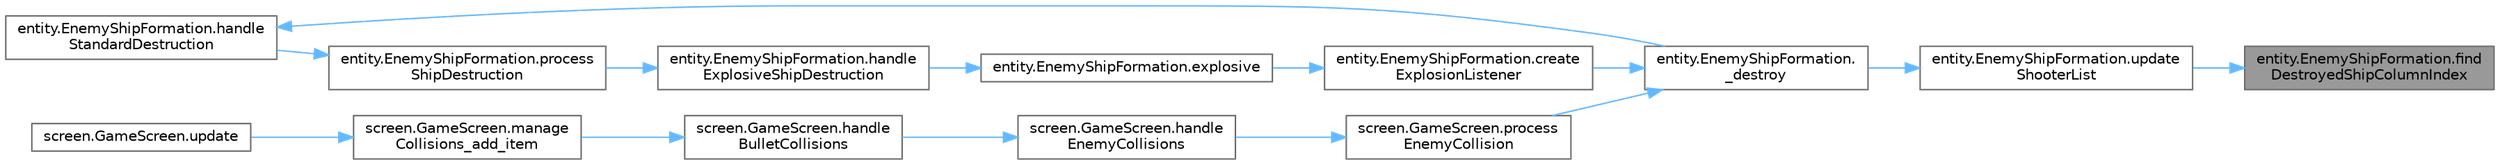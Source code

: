 digraph "entity.EnemyShipFormation.findDestroyedShipColumnIndex"
{
 // LATEX_PDF_SIZE
  bgcolor="transparent";
  edge [fontname=Helvetica,fontsize=10,labelfontname=Helvetica,labelfontsize=10];
  node [fontname=Helvetica,fontsize=10,shape=box,height=0.2,width=0.4];
  rankdir="RL";
  Node1 [id="Node000001",label="entity.EnemyShipFormation.find\lDestroyedShipColumnIndex",height=0.2,width=0.4,color="gray40", fillcolor="grey60", style="filled", fontcolor="black",tooltip=" "];
  Node1 -> Node2 [id="edge1_Node000001_Node000002",dir="back",color="steelblue1",style="solid",tooltip=" "];
  Node2 [id="Node000002",label="entity.EnemyShipFormation.update\lShooterList",height=0.2,width=0.4,color="grey40", fillcolor="white", style="filled",URL="$classentity_1_1_enemy_ship_formation.html#a9e4f09149c20b045c13700323651c77e",tooltip=" "];
  Node2 -> Node3 [id="edge2_Node000002_Node000003",dir="back",color="steelblue1",style="solid",tooltip=" "];
  Node3 [id="Node000003",label="entity.EnemyShipFormation.\l_destroy",height=0.2,width=0.4,color="grey40", fillcolor="white", style="filled",URL="$classentity_1_1_enemy_ship_formation.html#aaf51727a5bd3b68f8fb8523d4b7bf3ea",tooltip="When EnemyShip is hit, its HP decrease by 1, and if the HP reaches 0, the ship is destroyed."];
  Node3 -> Node4 [id="edge3_Node000003_Node000004",dir="back",color="steelblue1",style="solid",tooltip=" "];
  Node4 [id="Node000004",label="entity.EnemyShipFormation.create\lExplosionListener",height=0.2,width=0.4,color="grey40", fillcolor="white", style="filled",URL="$classentity_1_1_enemy_ship_formation.html#a3c917e5861e940e183419ec3356fa2d3",tooltip=" "];
  Node4 -> Node5 [id="edge4_Node000004_Node000005",dir="back",color="steelblue1",style="solid",tooltip=" "];
  Node5 [id="Node000005",label="entity.EnemyShipFormation.explosive",height=0.2,width=0.4,color="grey40", fillcolor="white", style="filled",URL="$classentity_1_1_enemy_ship_formation.html#ad8676ce8b832d61f3b7d9c0989cb1e97",tooltip="A function that explosive up, down, left, and right when an explosive EnemyShip dies."];
  Node5 -> Node6 [id="edge5_Node000005_Node000006",dir="back",color="steelblue1",style="solid",tooltip=" "];
  Node6 [id="Node000006",label="entity.EnemyShipFormation.handle\lExplosiveShipDestruction",height=0.2,width=0.4,color="grey40", fillcolor="white", style="filled",URL="$classentity_1_1_enemy_ship_formation.html#a695de08faa9695c26d2f8f2d1d491560",tooltip=" "];
  Node6 -> Node7 [id="edge6_Node000006_Node000007",dir="back",color="steelblue1",style="solid",tooltip=" "];
  Node7 [id="Node000007",label="entity.EnemyShipFormation.process\lShipDestruction",height=0.2,width=0.4,color="grey40", fillcolor="white", style="filled",URL="$classentity_1_1_enemy_ship_formation.html#af852f8b09aeb0532701aad312a341f10",tooltip=" "];
  Node7 -> Node8 [id="edge7_Node000007_Node000008",dir="back",color="steelblue1",style="solid",tooltip=" "];
  Node8 [id="Node000008",label="entity.EnemyShipFormation.handle\lStandardDestruction",height=0.2,width=0.4,color="grey40", fillcolor="white", style="filled",URL="$classentity_1_1_enemy_ship_formation.html#ace75d4809eb81b70b9b4d076937867e5",tooltip=" "];
  Node8 -> Node3 [id="edge8_Node000008_Node000003",dir="back",color="steelblue1",style="solid",tooltip=" "];
  Node3 -> Node9 [id="edge9_Node000003_Node000009",dir="back",color="steelblue1",style="solid",tooltip=" "];
  Node9 [id="Node000009",label="screen.GameScreen.process\lEnemyCollision",height=0.2,width=0.4,color="grey40", fillcolor="white", style="filled",URL="$classscreen_1_1_game_screen.html#a22cbc570dfbcfcb8b266be01b13164ee",tooltip=" "];
  Node9 -> Node10 [id="edge10_Node000009_Node000010",dir="back",color="steelblue1",style="solid",tooltip=" "];
  Node10 [id="Node000010",label="screen.GameScreen.handle\lEnemyCollisions",height=0.2,width=0.4,color="grey40", fillcolor="white", style="filled",URL="$classscreen_1_1_game_screen.html#af124aabf618c13024b2b60137927c2fb",tooltip=" "];
  Node10 -> Node11 [id="edge11_Node000010_Node000011",dir="back",color="steelblue1",style="solid",tooltip=" "];
  Node11 [id="Node000011",label="screen.GameScreen.handle\lBulletCollisions",height=0.2,width=0.4,color="grey40", fillcolor="white", style="filled",URL="$classscreen_1_1_game_screen.html#af6ce22d045fc5614a16a76ce73331295",tooltip=" "];
  Node11 -> Node12 [id="edge12_Node000011_Node000012",dir="back",color="steelblue1",style="solid",tooltip=" "];
  Node12 [id="Node000012",label="screen.GameScreen.manage\lCollisions_add_item",height=0.2,width=0.4,color="grey40", fillcolor="white", style="filled",URL="$classscreen_1_1_game_screen.html#a20e6975baf2786217ea22eabdcc4f3ce",tooltip="Manages collisions between bullets and ships."];
  Node12 -> Node13 [id="edge13_Node000012_Node000013",dir="back",color="steelblue1",style="solid",tooltip=" "];
  Node13 [id="Node000013",label="screen.GameScreen.update",height=0.2,width=0.4,color="grey40", fillcolor="white", style="filled",URL="$classscreen_1_1_game_screen.html#aea54bbc0cb5c6990c159be77532b94e0",tooltip="Updates the elements on screen and checks for events."];
}
